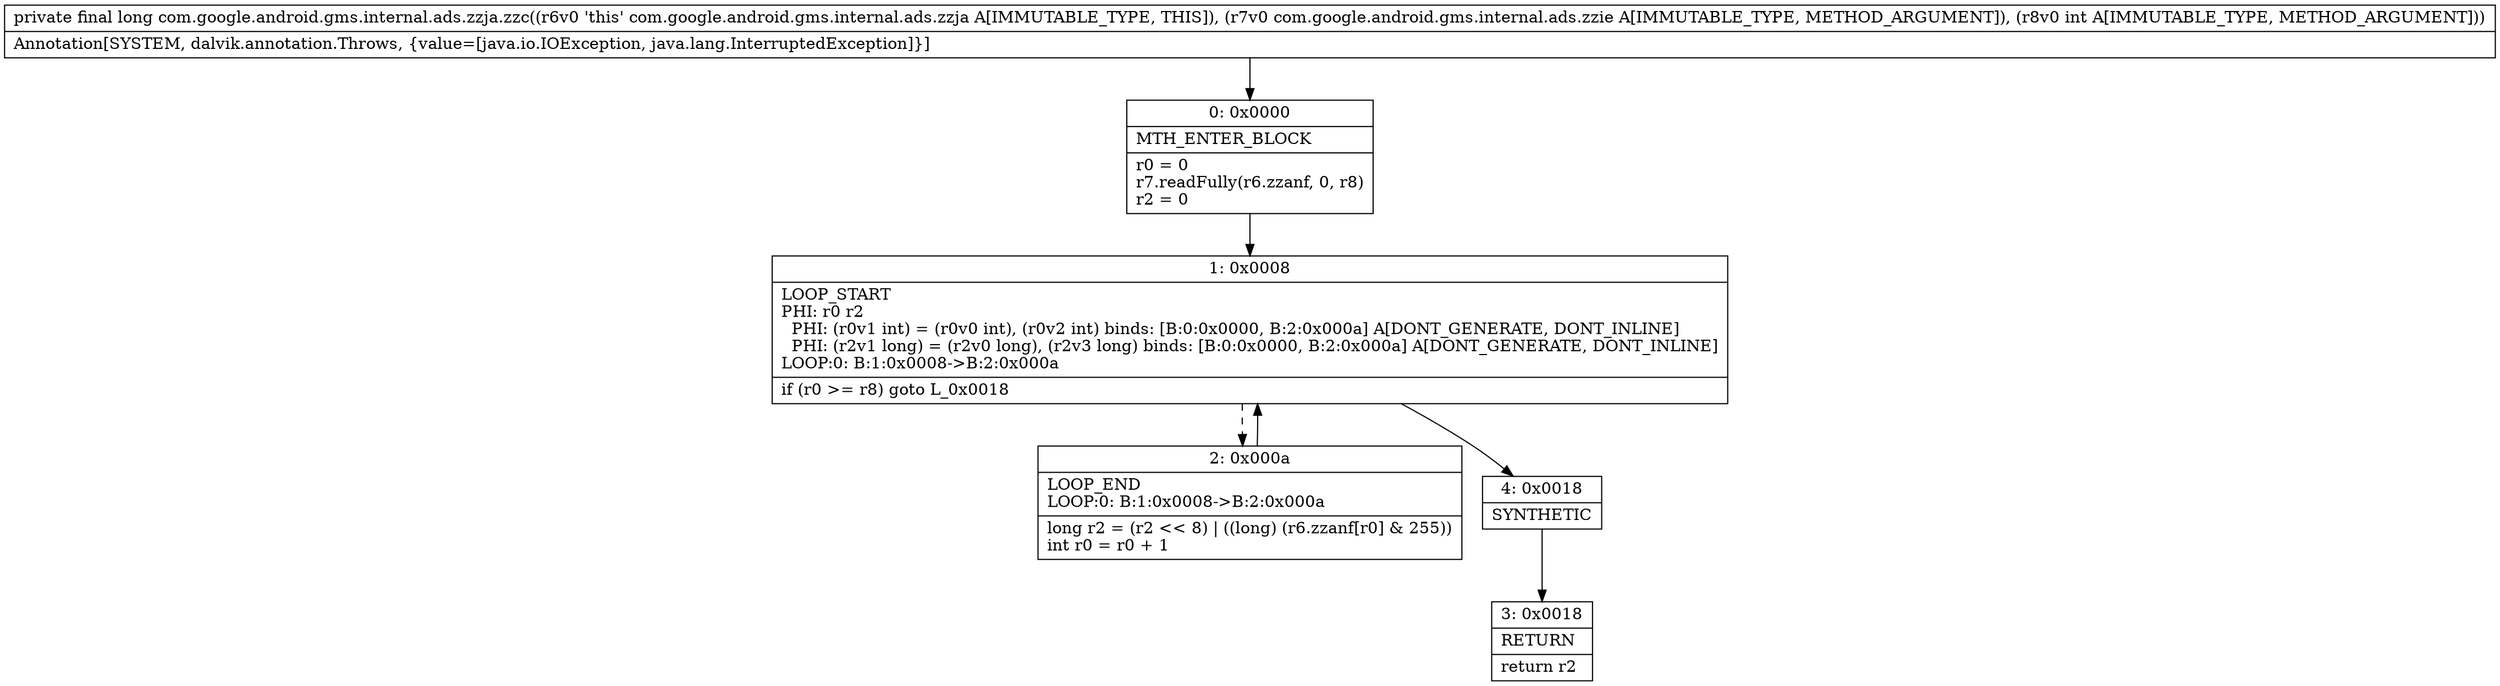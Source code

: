 digraph "CFG forcom.google.android.gms.internal.ads.zzja.zzc(Lcom\/google\/android\/gms\/internal\/ads\/zzie;I)J" {
Node_0 [shape=record,label="{0\:\ 0x0000|MTH_ENTER_BLOCK\l|r0 = 0\lr7.readFully(r6.zzanf, 0, r8)\lr2 = 0\l}"];
Node_1 [shape=record,label="{1\:\ 0x0008|LOOP_START\lPHI: r0 r2 \l  PHI: (r0v1 int) = (r0v0 int), (r0v2 int) binds: [B:0:0x0000, B:2:0x000a] A[DONT_GENERATE, DONT_INLINE]\l  PHI: (r2v1 long) = (r2v0 long), (r2v3 long) binds: [B:0:0x0000, B:2:0x000a] A[DONT_GENERATE, DONT_INLINE]\lLOOP:0: B:1:0x0008\-\>B:2:0x000a\l|if (r0 \>= r8) goto L_0x0018\l}"];
Node_2 [shape=record,label="{2\:\ 0x000a|LOOP_END\lLOOP:0: B:1:0x0008\-\>B:2:0x000a\l|long r2 = (r2 \<\< 8) \| ((long) (r6.zzanf[r0] & 255))\lint r0 = r0 + 1\l}"];
Node_3 [shape=record,label="{3\:\ 0x0018|RETURN\l|return r2\l}"];
Node_4 [shape=record,label="{4\:\ 0x0018|SYNTHETIC\l}"];
MethodNode[shape=record,label="{private final long com.google.android.gms.internal.ads.zzja.zzc((r6v0 'this' com.google.android.gms.internal.ads.zzja A[IMMUTABLE_TYPE, THIS]), (r7v0 com.google.android.gms.internal.ads.zzie A[IMMUTABLE_TYPE, METHOD_ARGUMENT]), (r8v0 int A[IMMUTABLE_TYPE, METHOD_ARGUMENT]))  | Annotation[SYSTEM, dalvik.annotation.Throws, \{value=[java.io.IOException, java.lang.InterruptedException]\}]\l}"];
MethodNode -> Node_0;
Node_0 -> Node_1;
Node_1 -> Node_2[style=dashed];
Node_1 -> Node_4;
Node_2 -> Node_1;
Node_4 -> Node_3;
}

